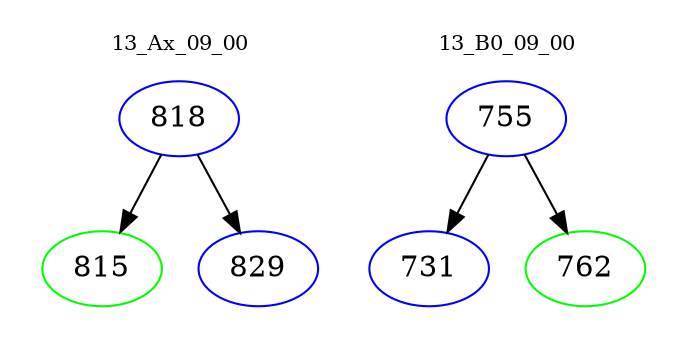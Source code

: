 digraph{
subgraph cluster_0 {
color = white
label = "13_Ax_09_00";
fontsize=10;
T0_818 [label="818", color="blue"]
T0_818 -> T0_815 [color="black"]
T0_815 [label="815", color="green"]
T0_818 -> T0_829 [color="black"]
T0_829 [label="829", color="blue"]
}
subgraph cluster_1 {
color = white
label = "13_B0_09_00";
fontsize=10;
T1_755 [label="755", color="blue"]
T1_755 -> T1_731 [color="black"]
T1_731 [label="731", color="blue"]
T1_755 -> T1_762 [color="black"]
T1_762 [label="762", color="green"]
}
}
